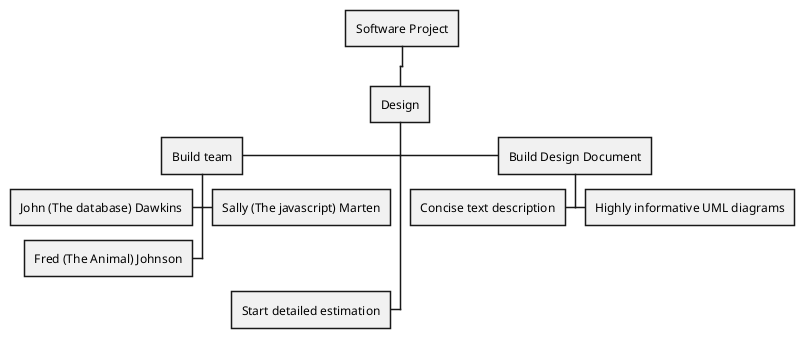 @startwbs Direction

* Software Project
** Design
*** Build Design Document
****< Concise text description
**** Highly informative UML diagrams
***< Build team
****< John (The database) Dawkins
****> Sally (The javascript) Marten
****< Fred (The Animal) Johnson
***< Start detailed estimation
@endwbs